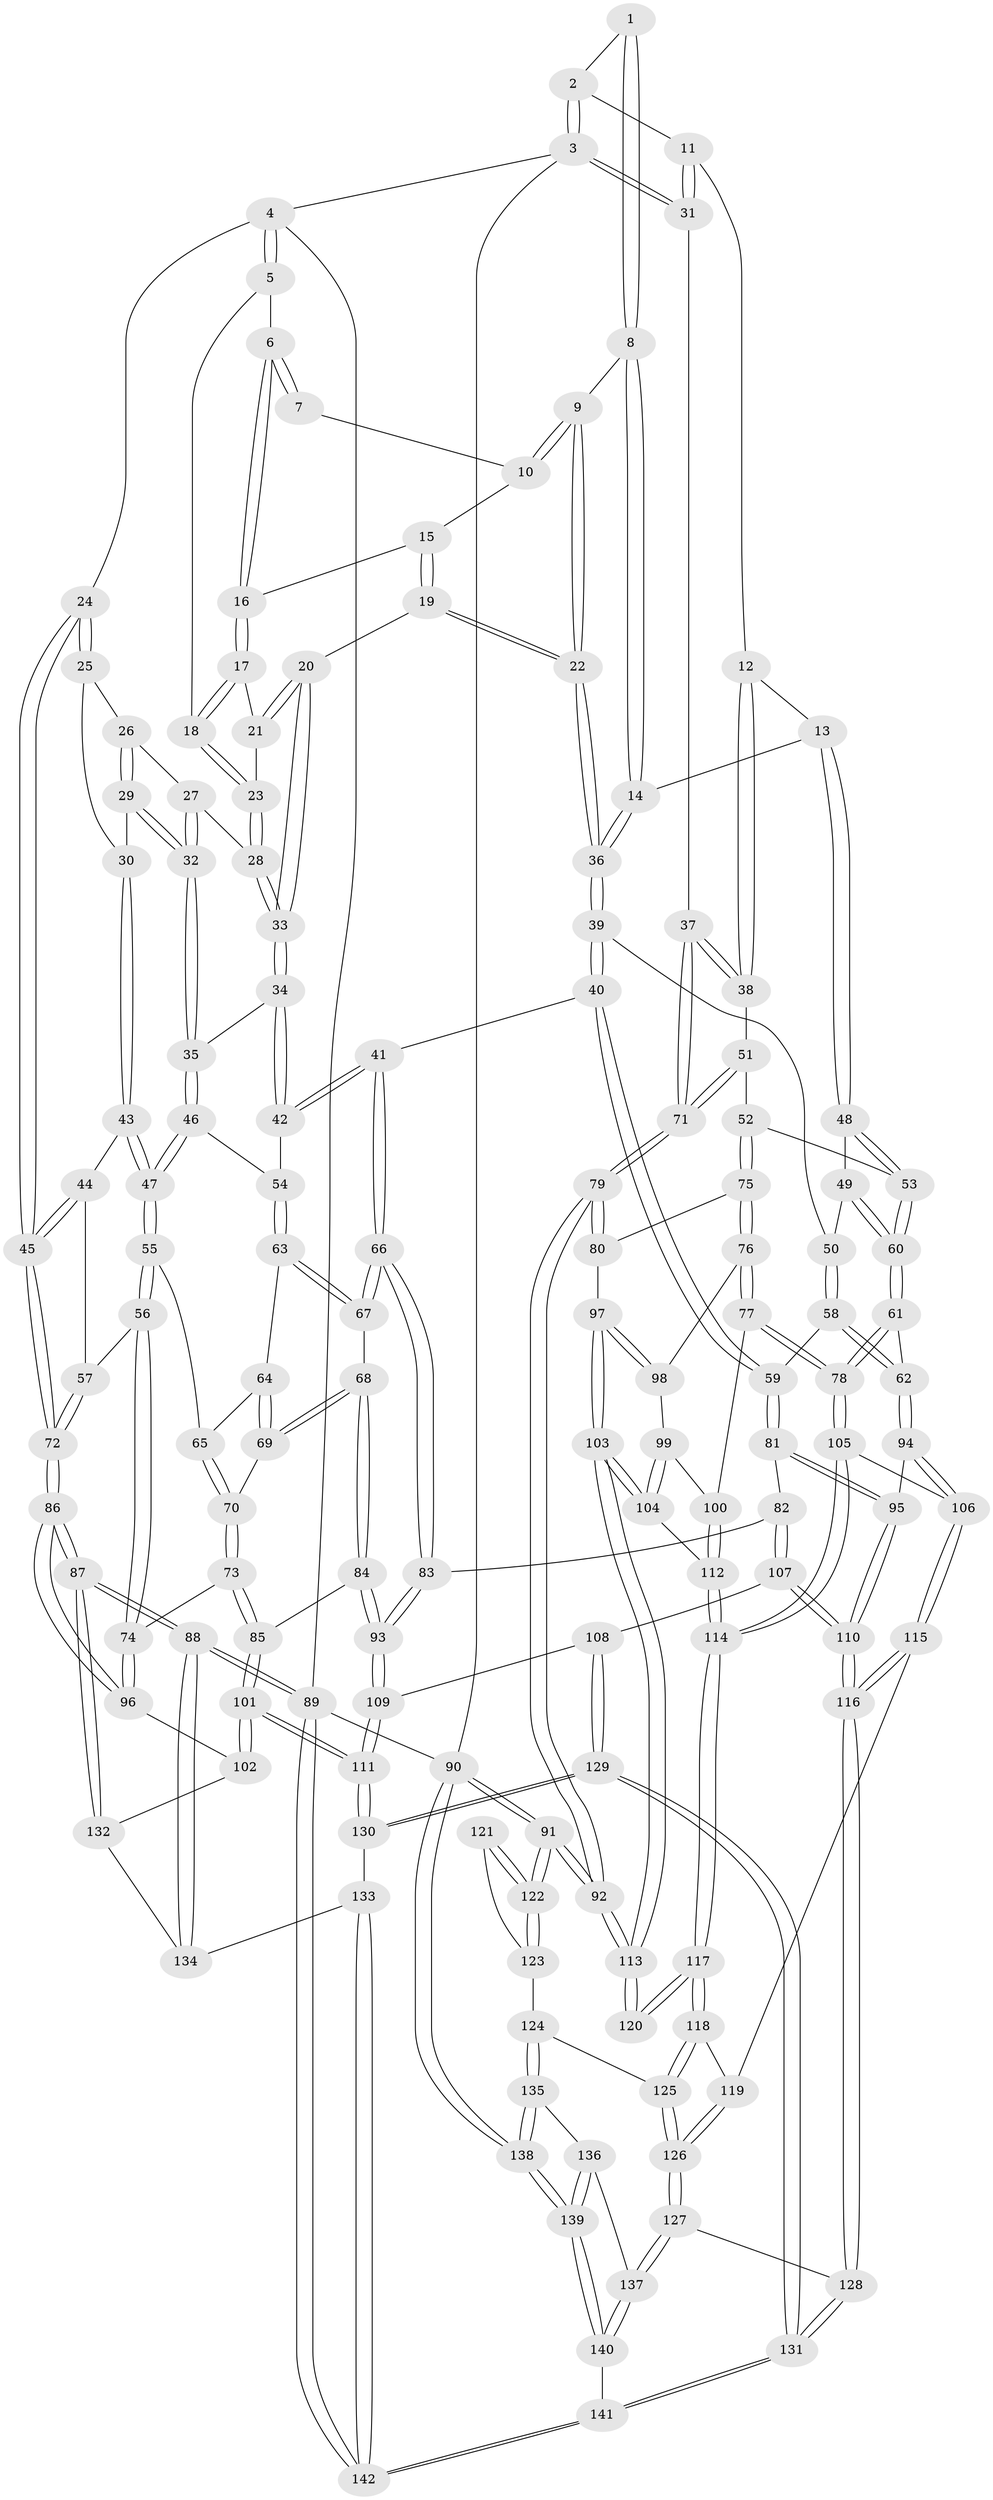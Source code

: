 // Generated by graph-tools (version 1.1) at 2025/16/03/09/25 04:16:45]
// undirected, 142 vertices, 352 edges
graph export_dot {
graph [start="1"]
  node [color=gray90,style=filled];
  1 [pos="+0.7161128760020868+0"];
  2 [pos="+0.7369829258137636+0"];
  3 [pos="+1+0"];
  4 [pos="+0+0"];
  5 [pos="+0.2568139140863846+0"];
  6 [pos="+0.30537653337361537+0"];
  7 [pos="+0.43234485888855656+0"];
  8 [pos="+0.6590440167958739+0.07254557180262909"];
  9 [pos="+0.5397923437775374+0.17776220597163328"];
  10 [pos="+0.4881942642161418+0.06464839644790502"];
  11 [pos="+0.8815855676963751+0.13284527633433518"];
  12 [pos="+0.8457180279368711+0.19367464393091038"];
  13 [pos="+0.7472424765114131+0.23841814360299868"];
  14 [pos="+0.7442746571427695+0.23633916534436092"];
  15 [pos="+0.4255502673417561+0.13738130454559216"];
  16 [pos="+0.35596809954887965+0.04199373244950141"];
  17 [pos="+0.34439796921074495+0.1473493643407003"];
  18 [pos="+0.2403445009833246+0.1693317363803138"];
  19 [pos="+0.4542515702173193+0.22323732929030893"];
  20 [pos="+0.3999954466528902+0.23489372657200802"];
  21 [pos="+0.36270085655647866+0.1837255086027804"];
  22 [pos="+0.5196852144796572+0.23326771875302632"];
  23 [pos="+0.23285410802599593+0.1889220382833665"];
  24 [pos="+0+0"];
  25 [pos="+0.08981427895940605+0.15210541538637565"];
  26 [pos="+0.1882222755720519+0.18787781536417117"];
  27 [pos="+0.22588312144407519+0.19017825369761565"];
  28 [pos="+0.2326464171780711+0.1893380583363152"];
  29 [pos="+0.13041188531841766+0.2835060467550045"];
  30 [pos="+0.12460126087043448+0.2826127736047682"];
  31 [pos="+1+0.15034848154807084"];
  32 [pos="+0.1581105000798923+0.2978281141314366"];
  33 [pos="+0.3064318694749492+0.31412222734374495"];
  34 [pos="+0.30488245844864814+0.31980186035441827"];
  35 [pos="+0.18688537020390333+0.32508901476447566"];
  36 [pos="+0.5222779003173714+0.23716085877391482"];
  37 [pos="+1+0.20295445866217415"];
  38 [pos="+0.9255538892882428+0.31168942334811783"];
  39 [pos="+0.5403330446822667+0.3462809496064783"];
  40 [pos="+0.47007103263932587+0.4144731118282496"];
  41 [pos="+0.40433403593290534+0.43897597022492657"];
  42 [pos="+0.3160086052658909+0.36145130143989784"];
  43 [pos="+0.028394498311792988+0.32699683525141676"];
  44 [pos="+0+0.3136467911164535"];
  45 [pos="+0+0.22730446363629253"];
  46 [pos="+0.1389500824080431+0.4028199418898591"];
  47 [pos="+0.12832263722654974+0.41366175840453967"];
  48 [pos="+0.7404589295265335+0.3263994424299115"];
  49 [pos="+0.6580916305021163+0.3814133446879437"];
  50 [pos="+0.5977493923370107+0.37465992822451827"];
  51 [pos="+0.8815701357916281+0.41813716352490443"];
  52 [pos="+0.8764392276745037+0.4278568020324419"];
  53 [pos="+0.8500974911441465+0.4205898195974436"];
  54 [pos="+0.28130755790809703+0.39721218459209723"];
  55 [pos="+0.1302480062410742+0.4557211261075422"];
  56 [pos="+0.1031014694891141+0.49003570458691803"];
  57 [pos="+0.056810819098107423+0.480620211957023"];
  58 [pos="+0.5849836099560453+0.5124449907515858"];
  59 [pos="+0.5499019666487662+0.5150335437754694"];
  60 [pos="+0.697786587351777+0.511326831868367"];
  61 [pos="+0.6867837034671385+0.548011327728403"];
  62 [pos="+0.6511085290773074+0.5493355230413883"];
  63 [pos="+0.26201589401120245+0.42620321111488635"];
  64 [pos="+0.24526423369558967+0.4402031115274287"];
  65 [pos="+0.1885306944640806+0.46790291233596126"];
  66 [pos="+0.3952156734571346+0.4923667713993538"];
  67 [pos="+0.29123301750789965+0.5201417131198761"];
  68 [pos="+0.28729369663404625+0.5231326988572316"];
  69 [pos="+0.2546846138405582+0.5142386123739726"];
  70 [pos="+0.2182671346053056+0.5193519595708324"];
  71 [pos="+1+0.2576867392000192"];
  72 [pos="+0+0.5764229057579915"];
  73 [pos="+0.19851737335920147+0.5836002795434941"];
  74 [pos="+0.10809750690400093+0.5582238058176769"];
  75 [pos="+0.8975811260526692+0.4619907381205161"];
  76 [pos="+0.877874702020081+0.5172298881876021"];
  77 [pos="+0.7150325499631356+0.57837788185072"];
  78 [pos="+0.707971858534321+0.5763144531838521"];
  79 [pos="+1+0.49475355607510546"];
  80 [pos="+1+0.4898119631932121"];
  81 [pos="+0.5038613492667501+0.570698983368644"];
  82 [pos="+0.43967233763146607+0.5727692178721594"];
  83 [pos="+0.40413889077801374+0.5263699357370872"];
  84 [pos="+0.2722489492958618+0.59893909131826"];
  85 [pos="+0.19906785377247774+0.5842278918058676"];
  86 [pos="+0+0.6537624117714191"];
  87 [pos="+0+0.8513386712227594"];
  88 [pos="+0+1"];
  89 [pos="+0+1"];
  90 [pos="+1+1"];
  91 [pos="+1+1"];
  92 [pos="+1+0.7681638748621262"];
  93 [pos="+0.29562851996265016+0.6236957268903118"];
  94 [pos="+0.5816640870100146+0.6150677008952521"];
  95 [pos="+0.5553354936439604+0.6237619575096047"];
  96 [pos="+0.027556815642930298+0.6630618972487109"];
  97 [pos="+0.9525234373470218+0.623119423539639"];
  98 [pos="+0.8791702959438328+0.557538438613642"];
  99 [pos="+0.8586579732468503+0.598447060230293"];
  100 [pos="+0.7241878602052708+0.5853115986981086"];
  101 [pos="+0.16644026165863926+0.7567492684540134"];
  102 [pos="+0.14413759341343954+0.7546786492774481"];
  103 [pos="+0.9725704192451236+0.6755745895496257"];
  104 [pos="+0.8496395017646302+0.6475969217683951"];
  105 [pos="+0.6872973339048511+0.642741639356696"];
  106 [pos="+0.6527297270928675+0.6925935410853533"];
  107 [pos="+0.4185575440917184+0.7021417913907442"];
  108 [pos="+0.37061704927221734+0.7202339637789087"];
  109 [pos="+0.312650706262929+0.6989638133671172"];
  110 [pos="+0.5195036542257484+0.7368710200078011"];
  111 [pos="+0.17091728647853463+0.7585960215664906"];
  112 [pos="+0.8146863173934752+0.6825800478645154"];
  113 [pos="+1+0.7112528532256158"];
  114 [pos="+0.8043672750057858+0.7547134751810317"];
  115 [pos="+0.6409038951064877+0.736155192636053"];
  116 [pos="+0.5233833349742426+0.74111348668077"];
  117 [pos="+0.8044756181732058+0.7585904149710109"];
  118 [pos="+0.7840511010617061+0.7870110895584964"];
  119 [pos="+0.6494585112651241+0.744391815103968"];
  120 [pos="+0.9063248180644781+0.7558433134311486"];
  121 [pos="+0.908656081560405+0.7682111289124763"];
  122 [pos="+0.9897445822959797+0.9116151990147874"];
  123 [pos="+0.9126270029773101+0.8708150693394692"];
  124 [pos="+0.8007325030452895+0.8555338953361475"];
  125 [pos="+0.7840560930502924+0.7882008977553009"];
  126 [pos="+0.6305430215769883+0.8821748015089673"];
  127 [pos="+0.6213425216711304+0.8988032472919375"];
  128 [pos="+0.5189636538505312+0.8636847367339225"];
  129 [pos="+0.3595642851021722+0.9590177680890443"];
  130 [pos="+0.23503438493106965+0.8894330289779734"];
  131 [pos="+0.3728106123139296+0.9773198083737216"];
  132 [pos="+0.10834425100340386+0.7972972593961847"];
  133 [pos="+0.145218832549556+0.9427645706812211"];
  134 [pos="+0.03076003881735793+0.9321788727007023"];
  135 [pos="+0.7919678584788137+0.8909871340904998"];
  136 [pos="+0.7697394446179534+0.9087379976752757"];
  137 [pos="+0.641677037125976+0.9340219672180582"];
  138 [pos="+1+1"];
  139 [pos="+0.7121613195961034+1"];
  140 [pos="+0.6148177064603557+1"];
  141 [pos="+0.39266234412783324+1"];
  142 [pos="+0.20964368986890305+1"];
  1 -- 2;
  1 -- 8;
  1 -- 8;
  2 -- 3;
  2 -- 3;
  2 -- 11;
  3 -- 4;
  3 -- 31;
  3 -- 31;
  3 -- 90;
  4 -- 5;
  4 -- 5;
  4 -- 24;
  4 -- 89;
  5 -- 6;
  5 -- 18;
  6 -- 7;
  6 -- 7;
  6 -- 16;
  6 -- 16;
  7 -- 10;
  8 -- 9;
  8 -- 14;
  8 -- 14;
  9 -- 10;
  9 -- 10;
  9 -- 22;
  9 -- 22;
  10 -- 15;
  11 -- 12;
  11 -- 31;
  11 -- 31;
  12 -- 13;
  12 -- 38;
  12 -- 38;
  13 -- 14;
  13 -- 48;
  13 -- 48;
  14 -- 36;
  14 -- 36;
  15 -- 16;
  15 -- 19;
  15 -- 19;
  16 -- 17;
  16 -- 17;
  17 -- 18;
  17 -- 18;
  17 -- 21;
  18 -- 23;
  18 -- 23;
  19 -- 20;
  19 -- 22;
  19 -- 22;
  20 -- 21;
  20 -- 21;
  20 -- 33;
  20 -- 33;
  21 -- 23;
  22 -- 36;
  22 -- 36;
  23 -- 28;
  23 -- 28;
  24 -- 25;
  24 -- 25;
  24 -- 45;
  24 -- 45;
  25 -- 26;
  25 -- 30;
  26 -- 27;
  26 -- 29;
  26 -- 29;
  27 -- 28;
  27 -- 32;
  27 -- 32;
  28 -- 33;
  28 -- 33;
  29 -- 30;
  29 -- 32;
  29 -- 32;
  30 -- 43;
  30 -- 43;
  31 -- 37;
  32 -- 35;
  32 -- 35;
  33 -- 34;
  33 -- 34;
  34 -- 35;
  34 -- 42;
  34 -- 42;
  35 -- 46;
  35 -- 46;
  36 -- 39;
  36 -- 39;
  37 -- 38;
  37 -- 38;
  37 -- 71;
  37 -- 71;
  38 -- 51;
  39 -- 40;
  39 -- 40;
  39 -- 50;
  40 -- 41;
  40 -- 59;
  40 -- 59;
  41 -- 42;
  41 -- 42;
  41 -- 66;
  41 -- 66;
  42 -- 54;
  43 -- 44;
  43 -- 47;
  43 -- 47;
  44 -- 45;
  44 -- 45;
  44 -- 57;
  45 -- 72;
  45 -- 72;
  46 -- 47;
  46 -- 47;
  46 -- 54;
  47 -- 55;
  47 -- 55;
  48 -- 49;
  48 -- 53;
  48 -- 53;
  49 -- 50;
  49 -- 60;
  49 -- 60;
  50 -- 58;
  50 -- 58;
  51 -- 52;
  51 -- 71;
  51 -- 71;
  52 -- 53;
  52 -- 75;
  52 -- 75;
  53 -- 60;
  53 -- 60;
  54 -- 63;
  54 -- 63;
  55 -- 56;
  55 -- 56;
  55 -- 65;
  56 -- 57;
  56 -- 74;
  56 -- 74;
  57 -- 72;
  57 -- 72;
  58 -- 59;
  58 -- 62;
  58 -- 62;
  59 -- 81;
  59 -- 81;
  60 -- 61;
  60 -- 61;
  61 -- 62;
  61 -- 78;
  61 -- 78;
  62 -- 94;
  62 -- 94;
  63 -- 64;
  63 -- 67;
  63 -- 67;
  64 -- 65;
  64 -- 69;
  64 -- 69;
  65 -- 70;
  65 -- 70;
  66 -- 67;
  66 -- 67;
  66 -- 83;
  66 -- 83;
  67 -- 68;
  68 -- 69;
  68 -- 69;
  68 -- 84;
  68 -- 84;
  69 -- 70;
  70 -- 73;
  70 -- 73;
  71 -- 79;
  71 -- 79;
  72 -- 86;
  72 -- 86;
  73 -- 74;
  73 -- 85;
  73 -- 85;
  74 -- 96;
  74 -- 96;
  75 -- 76;
  75 -- 76;
  75 -- 80;
  76 -- 77;
  76 -- 77;
  76 -- 98;
  77 -- 78;
  77 -- 78;
  77 -- 100;
  78 -- 105;
  78 -- 105;
  79 -- 80;
  79 -- 80;
  79 -- 92;
  79 -- 92;
  80 -- 97;
  81 -- 82;
  81 -- 95;
  81 -- 95;
  82 -- 83;
  82 -- 107;
  82 -- 107;
  83 -- 93;
  83 -- 93;
  84 -- 85;
  84 -- 93;
  84 -- 93;
  85 -- 101;
  85 -- 101;
  86 -- 87;
  86 -- 87;
  86 -- 96;
  86 -- 96;
  87 -- 88;
  87 -- 88;
  87 -- 132;
  87 -- 132;
  88 -- 89;
  88 -- 89;
  88 -- 134;
  88 -- 134;
  89 -- 142;
  89 -- 142;
  89 -- 90;
  90 -- 91;
  90 -- 91;
  90 -- 138;
  90 -- 138;
  91 -- 92;
  91 -- 92;
  91 -- 122;
  91 -- 122;
  92 -- 113;
  92 -- 113;
  93 -- 109;
  93 -- 109;
  94 -- 95;
  94 -- 106;
  94 -- 106;
  95 -- 110;
  95 -- 110;
  96 -- 102;
  97 -- 98;
  97 -- 98;
  97 -- 103;
  97 -- 103;
  98 -- 99;
  99 -- 100;
  99 -- 104;
  99 -- 104;
  100 -- 112;
  100 -- 112;
  101 -- 102;
  101 -- 102;
  101 -- 111;
  101 -- 111;
  102 -- 132;
  103 -- 104;
  103 -- 104;
  103 -- 113;
  103 -- 113;
  104 -- 112;
  105 -- 106;
  105 -- 114;
  105 -- 114;
  106 -- 115;
  106 -- 115;
  107 -- 108;
  107 -- 110;
  107 -- 110;
  108 -- 109;
  108 -- 129;
  108 -- 129;
  109 -- 111;
  109 -- 111;
  110 -- 116;
  110 -- 116;
  111 -- 130;
  111 -- 130;
  112 -- 114;
  112 -- 114;
  113 -- 120;
  113 -- 120;
  114 -- 117;
  114 -- 117;
  115 -- 116;
  115 -- 116;
  115 -- 119;
  116 -- 128;
  116 -- 128;
  117 -- 118;
  117 -- 118;
  117 -- 120;
  117 -- 120;
  118 -- 119;
  118 -- 125;
  118 -- 125;
  119 -- 126;
  119 -- 126;
  121 -- 122;
  121 -- 122;
  121 -- 123;
  122 -- 123;
  122 -- 123;
  123 -- 124;
  124 -- 125;
  124 -- 135;
  124 -- 135;
  125 -- 126;
  125 -- 126;
  126 -- 127;
  126 -- 127;
  127 -- 128;
  127 -- 137;
  127 -- 137;
  128 -- 131;
  128 -- 131;
  129 -- 130;
  129 -- 130;
  129 -- 131;
  129 -- 131;
  130 -- 133;
  131 -- 141;
  131 -- 141;
  132 -- 134;
  133 -- 134;
  133 -- 142;
  133 -- 142;
  135 -- 136;
  135 -- 138;
  135 -- 138;
  136 -- 137;
  136 -- 139;
  136 -- 139;
  137 -- 140;
  137 -- 140;
  138 -- 139;
  138 -- 139;
  139 -- 140;
  139 -- 140;
  140 -- 141;
  141 -- 142;
  141 -- 142;
}
